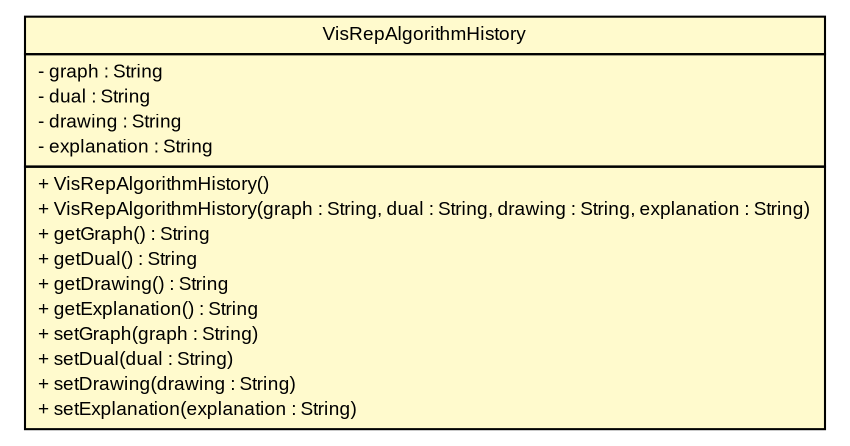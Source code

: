 #!/usr/local/bin/dot
#
# Class diagram 
# Generated by UMLGraph version R5_6 (http://www.umlgraph.org/)
#

digraph G {
	edge [fontname="arial",fontsize=10,labelfontname="arial",labelfontsize=10];
	node [fontname="arial",fontsize=10,shape=plaintext];
	nodesep=0.25;
	ranksep=0.5;
	// pfc.models.algorithms.visibilityrepresentation.VisRepAlgorithmHistory
	c16963 [label=<<table title="pfc.models.algorithms.visibilityrepresentation.VisRepAlgorithmHistory" border="0" cellborder="1" cellspacing="0" cellpadding="2" port="p" bgcolor="lemonChiffon" href="./VisRepAlgorithmHistory.html">
		<tr><td><table border="0" cellspacing="0" cellpadding="1">
<tr><td align="center" balign="center"> VisRepAlgorithmHistory </td></tr>
		</table></td></tr>
		<tr><td><table border="0" cellspacing="0" cellpadding="1">
<tr><td align="left" balign="left"> - graph : String </td></tr>
<tr><td align="left" balign="left"> - dual : String </td></tr>
<tr><td align="left" balign="left"> - drawing : String </td></tr>
<tr><td align="left" balign="left"> - explanation : String </td></tr>
		</table></td></tr>
		<tr><td><table border="0" cellspacing="0" cellpadding="1">
<tr><td align="left" balign="left"> + VisRepAlgorithmHistory() </td></tr>
<tr><td align="left" balign="left"> + VisRepAlgorithmHistory(graph : String, dual : String, drawing : String, explanation : String) </td></tr>
<tr><td align="left" balign="left"> + getGraph() : String </td></tr>
<tr><td align="left" balign="left"> + getDual() : String </td></tr>
<tr><td align="left" balign="left"> + getDrawing() : String </td></tr>
<tr><td align="left" balign="left"> + getExplanation() : String </td></tr>
<tr><td align="left" balign="left"> + setGraph(graph : String) </td></tr>
<tr><td align="left" balign="left"> + setDual(dual : String) </td></tr>
<tr><td align="left" balign="left"> + setDrawing(drawing : String) </td></tr>
<tr><td align="left" balign="left"> + setExplanation(explanation : String) </td></tr>
		</table></td></tr>
		</table>>, URL="./VisRepAlgorithmHistory.html", fontname="arial", fontcolor="black", fontsize=9.0];
}

